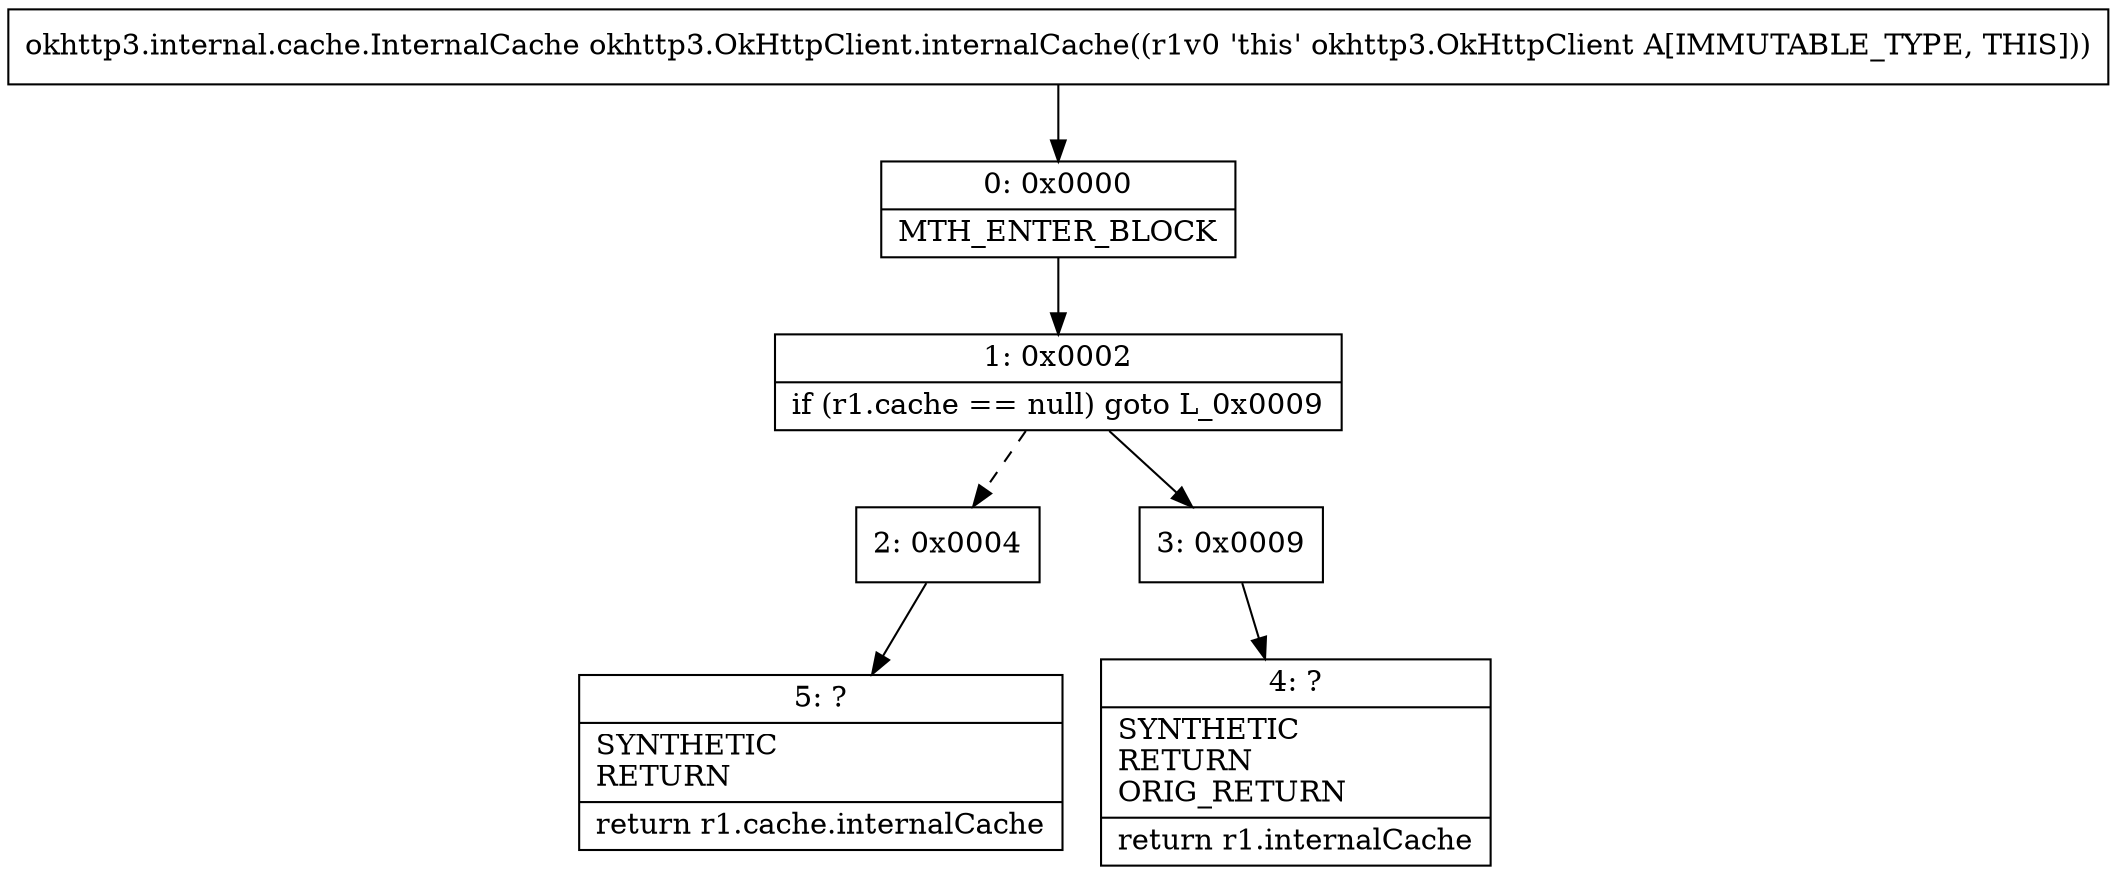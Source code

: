 digraph "CFG forokhttp3.OkHttpClient.internalCache()Lokhttp3\/internal\/cache\/InternalCache;" {
Node_0 [shape=record,label="{0\:\ 0x0000|MTH_ENTER_BLOCK\l}"];
Node_1 [shape=record,label="{1\:\ 0x0002|if (r1.cache == null) goto L_0x0009\l}"];
Node_2 [shape=record,label="{2\:\ 0x0004}"];
Node_3 [shape=record,label="{3\:\ 0x0009}"];
Node_4 [shape=record,label="{4\:\ ?|SYNTHETIC\lRETURN\lORIG_RETURN\l|return r1.internalCache\l}"];
Node_5 [shape=record,label="{5\:\ ?|SYNTHETIC\lRETURN\l|return r1.cache.internalCache\l}"];
MethodNode[shape=record,label="{okhttp3.internal.cache.InternalCache okhttp3.OkHttpClient.internalCache((r1v0 'this' okhttp3.OkHttpClient A[IMMUTABLE_TYPE, THIS])) }"];
MethodNode -> Node_0;
Node_0 -> Node_1;
Node_1 -> Node_2[style=dashed];
Node_1 -> Node_3;
Node_2 -> Node_5;
Node_3 -> Node_4;
}

